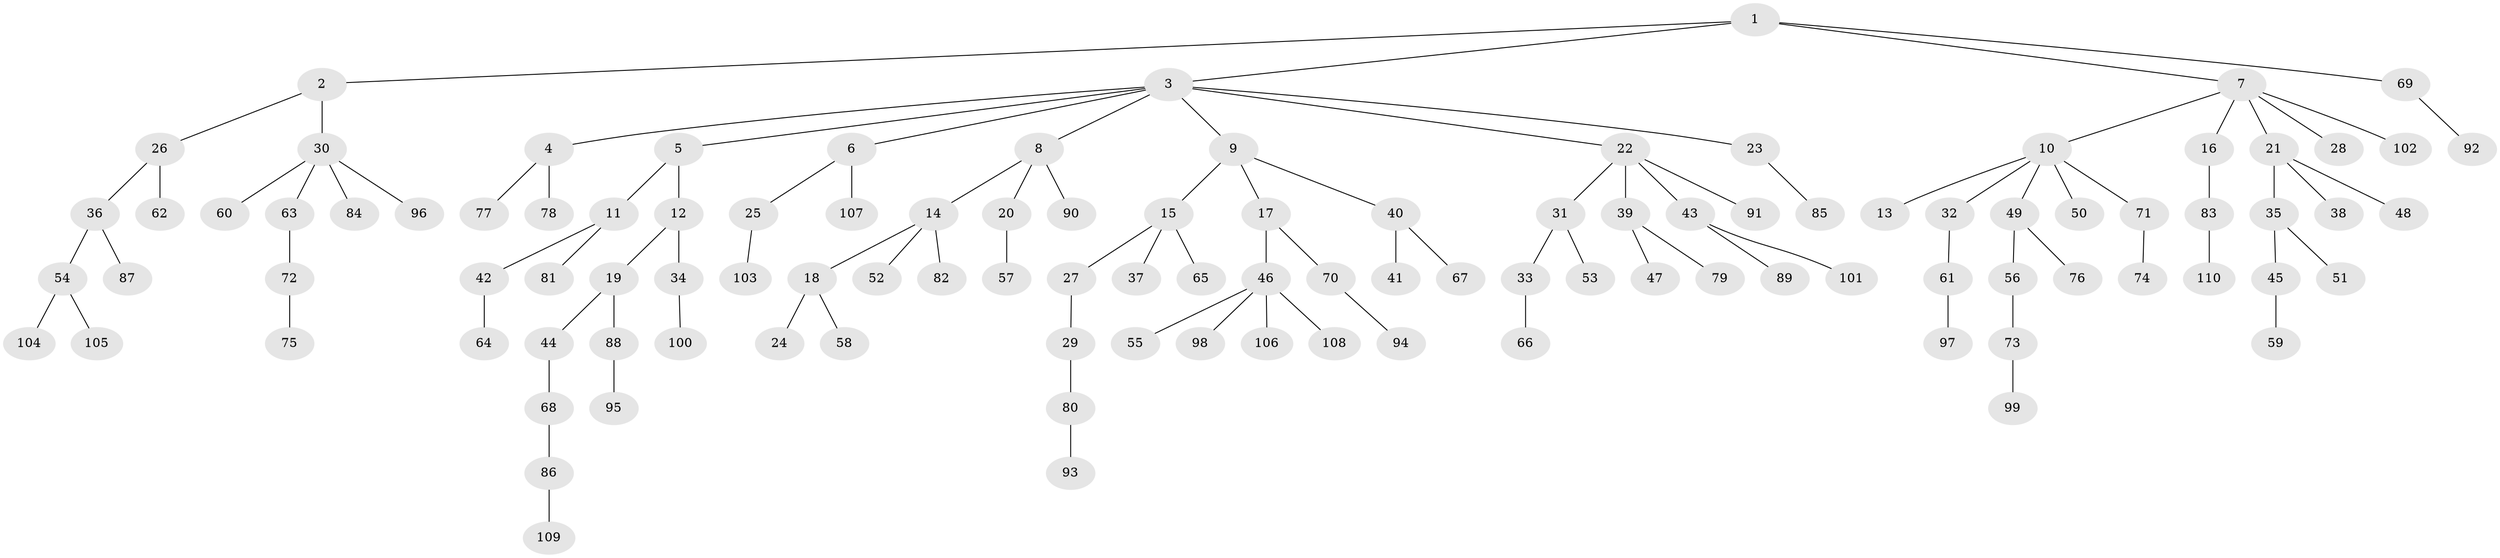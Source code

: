 // Generated by graph-tools (version 1.1) at 2025/02/03/09/25 03:02:17]
// undirected, 110 vertices, 109 edges
graph export_dot {
graph [start="1"]
  node [color=gray90,style=filled];
  1;
  2;
  3;
  4;
  5;
  6;
  7;
  8;
  9;
  10;
  11;
  12;
  13;
  14;
  15;
  16;
  17;
  18;
  19;
  20;
  21;
  22;
  23;
  24;
  25;
  26;
  27;
  28;
  29;
  30;
  31;
  32;
  33;
  34;
  35;
  36;
  37;
  38;
  39;
  40;
  41;
  42;
  43;
  44;
  45;
  46;
  47;
  48;
  49;
  50;
  51;
  52;
  53;
  54;
  55;
  56;
  57;
  58;
  59;
  60;
  61;
  62;
  63;
  64;
  65;
  66;
  67;
  68;
  69;
  70;
  71;
  72;
  73;
  74;
  75;
  76;
  77;
  78;
  79;
  80;
  81;
  82;
  83;
  84;
  85;
  86;
  87;
  88;
  89;
  90;
  91;
  92;
  93;
  94;
  95;
  96;
  97;
  98;
  99;
  100;
  101;
  102;
  103;
  104;
  105;
  106;
  107;
  108;
  109;
  110;
  1 -- 2;
  1 -- 3;
  1 -- 7;
  1 -- 69;
  2 -- 26;
  2 -- 30;
  3 -- 4;
  3 -- 5;
  3 -- 6;
  3 -- 8;
  3 -- 9;
  3 -- 22;
  3 -- 23;
  4 -- 77;
  4 -- 78;
  5 -- 11;
  5 -- 12;
  6 -- 25;
  6 -- 107;
  7 -- 10;
  7 -- 16;
  7 -- 21;
  7 -- 28;
  7 -- 102;
  8 -- 14;
  8 -- 20;
  8 -- 90;
  9 -- 15;
  9 -- 17;
  9 -- 40;
  10 -- 13;
  10 -- 32;
  10 -- 49;
  10 -- 50;
  10 -- 71;
  11 -- 42;
  11 -- 81;
  12 -- 19;
  12 -- 34;
  14 -- 18;
  14 -- 52;
  14 -- 82;
  15 -- 27;
  15 -- 37;
  15 -- 65;
  16 -- 83;
  17 -- 46;
  17 -- 70;
  18 -- 24;
  18 -- 58;
  19 -- 44;
  19 -- 88;
  20 -- 57;
  21 -- 35;
  21 -- 38;
  21 -- 48;
  22 -- 31;
  22 -- 39;
  22 -- 43;
  22 -- 91;
  23 -- 85;
  25 -- 103;
  26 -- 36;
  26 -- 62;
  27 -- 29;
  29 -- 80;
  30 -- 60;
  30 -- 63;
  30 -- 84;
  30 -- 96;
  31 -- 33;
  31 -- 53;
  32 -- 61;
  33 -- 66;
  34 -- 100;
  35 -- 45;
  35 -- 51;
  36 -- 54;
  36 -- 87;
  39 -- 47;
  39 -- 79;
  40 -- 41;
  40 -- 67;
  42 -- 64;
  43 -- 89;
  43 -- 101;
  44 -- 68;
  45 -- 59;
  46 -- 55;
  46 -- 98;
  46 -- 106;
  46 -- 108;
  49 -- 56;
  49 -- 76;
  54 -- 104;
  54 -- 105;
  56 -- 73;
  61 -- 97;
  63 -- 72;
  68 -- 86;
  69 -- 92;
  70 -- 94;
  71 -- 74;
  72 -- 75;
  73 -- 99;
  80 -- 93;
  83 -- 110;
  86 -- 109;
  88 -- 95;
}
